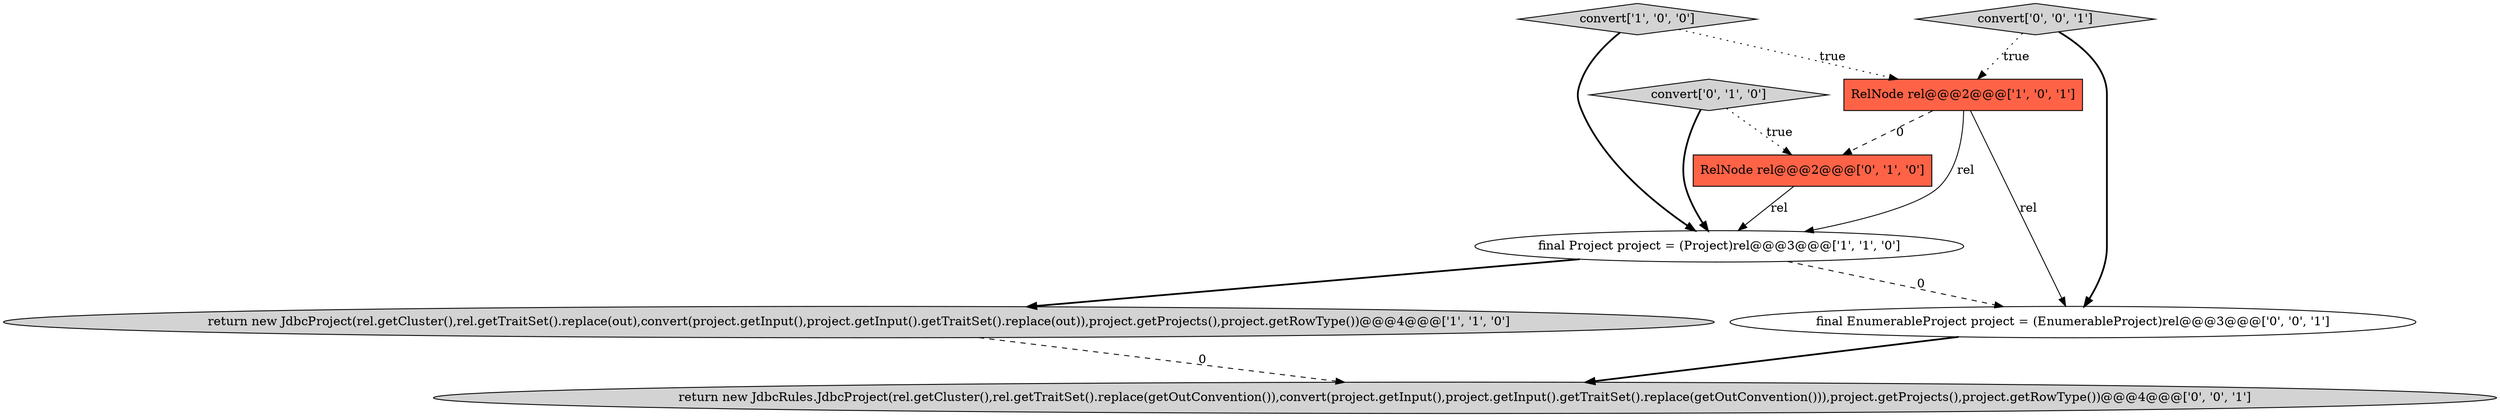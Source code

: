 digraph {
5 [style = filled, label = "RelNode rel@@@2@@@['0', '1', '0']", fillcolor = tomato, shape = box image = "AAA1AAABBB2BBB"];
6 [style = filled, label = "convert['0', '0', '1']", fillcolor = lightgray, shape = diamond image = "AAA0AAABBB3BBB"];
7 [style = filled, label = "final EnumerableProject project = (EnumerableProject)rel@@@3@@@['0', '0', '1']", fillcolor = white, shape = ellipse image = "AAA0AAABBB3BBB"];
8 [style = filled, label = "return new JdbcRules.JdbcProject(rel.getCluster(),rel.getTraitSet().replace(getOutConvention()),convert(project.getInput(),project.getInput().getTraitSet().replace(getOutConvention())),project.getProjects(),project.getRowType())@@@4@@@['0', '0', '1']", fillcolor = lightgray, shape = ellipse image = "AAA0AAABBB3BBB"];
2 [style = filled, label = "final Project project = (Project)rel@@@3@@@['1', '1', '0']", fillcolor = white, shape = ellipse image = "AAA0AAABBB1BBB"];
1 [style = filled, label = "return new JdbcProject(rel.getCluster(),rel.getTraitSet().replace(out),convert(project.getInput(),project.getInput().getTraitSet().replace(out)),project.getProjects(),project.getRowType())@@@4@@@['1', '1', '0']", fillcolor = lightgray, shape = ellipse image = "AAA0AAABBB1BBB"];
4 [style = filled, label = "convert['0', '1', '0']", fillcolor = lightgray, shape = diamond image = "AAA0AAABBB2BBB"];
0 [style = filled, label = "RelNode rel@@@2@@@['1', '0', '1']", fillcolor = tomato, shape = box image = "AAA0AAABBB1BBB"];
3 [style = filled, label = "convert['1', '0', '0']", fillcolor = lightgray, shape = diamond image = "AAA0AAABBB1BBB"];
4->5 [style = dotted, label="true"];
2->7 [style = dashed, label="0"];
0->7 [style = solid, label="rel"];
0->2 [style = solid, label="rel"];
6->7 [style = bold, label=""];
7->8 [style = bold, label=""];
1->8 [style = dashed, label="0"];
5->2 [style = solid, label="rel"];
2->1 [style = bold, label=""];
3->2 [style = bold, label=""];
0->5 [style = dashed, label="0"];
4->2 [style = bold, label=""];
6->0 [style = dotted, label="true"];
3->0 [style = dotted, label="true"];
}
